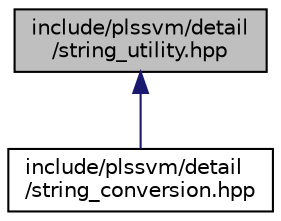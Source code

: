 digraph "include/plssvm/detail/string_utility.hpp"
{
 // LATEX_PDF_SIZE
  edge [fontname="Helvetica",fontsize="10",labelfontname="Helvetica",labelfontsize="10"];
  node [fontname="Helvetica",fontsize="10",shape=record];
  Node1 [label="include/plssvm/detail\l/string_utility.hpp",height=0.2,width=0.4,color="black", fillcolor="grey75", style="filled", fontcolor="black",tooltip="Implements utility functions for string manipulation and querying."];
  Node1 -> Node2 [dir="back",color="midnightblue",fontsize="10",style="solid",fontname="Helvetica"];
  Node2 [label="include/plssvm/detail\l/string_conversion.hpp",height=0.2,width=0.4,color="black", fillcolor="white", style="filled",URL="$string__conversion_8hpp.html",tooltip="Implements a conversion function from a string to an arithmetic type."];
}
